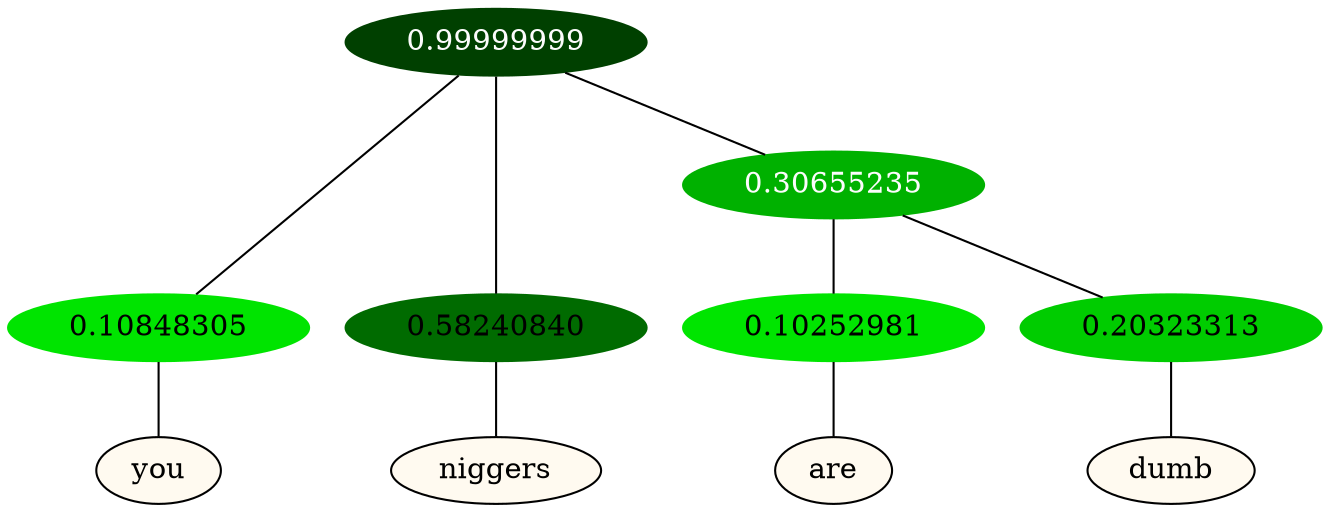 graph {
	node [format=png height=0.15 nodesep=0.001 ordering=out overlap=prism overlap_scaling=0.01 ranksep=0.001 ratio=0.2 style=filled width=0.15]
	{
		rank=same
		a_w_1 [label=you color=black fillcolor=floralwhite style="filled,solid"]
		a_w_2 [label=niggers color=black fillcolor=floralwhite style="filled,solid"]
		a_w_4 [label=are color=black fillcolor=floralwhite style="filled,solid"]
		a_w_5 [label=dumb color=black fillcolor=floralwhite style="filled,solid"]
	}
	a_n_1 -- a_w_1
	a_n_2 -- a_w_2
	a_n_4 -- a_w_4
	a_n_5 -- a_w_5
	{
		rank=same
		a_n_1 [label=0.10848305 color="0.334 1.000 0.892" fontcolor=black]
		a_n_2 [label=0.58240840 color="0.334 1.000 0.418" fontcolor=black]
		a_n_4 [label=0.10252981 color="0.334 1.000 0.897" fontcolor=black]
		a_n_5 [label=0.20323313 color="0.334 1.000 0.797" fontcolor=black]
	}
	a_n_0 [label=0.99999999 color="0.334 1.000 0.250" fontcolor=grey99]
	a_n_0 -- a_n_1
	a_n_0 -- a_n_2
	a_n_3 [label=0.30655235 color="0.334 1.000 0.693" fontcolor=grey99]
	a_n_0 -- a_n_3
	a_n_3 -- a_n_4
	a_n_3 -- a_n_5
}
